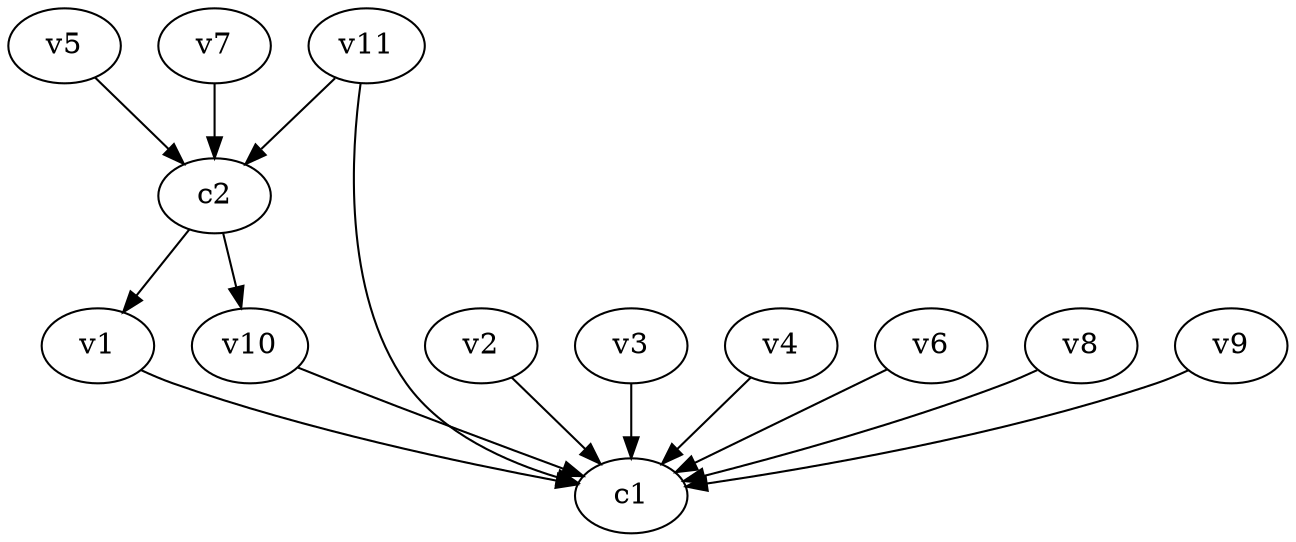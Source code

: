 strict digraph  {
c1;
c2;
v1;
v2;
v3;
v4;
v5;
v6;
v7;
v8;
v9;
v10;
v11;
c2 -> v1  [weight=1];
c2 -> v10  [weight=1];
v1 -> c1  [weight=1];
v2 -> c1  [weight=1];
v3 -> c1  [weight=1];
v4 -> c1  [weight=1];
v5 -> c2  [weight=1];
v6 -> c1  [weight=1];
v7 -> c2  [weight=1];
v8 -> c1  [weight=1];
v9 -> c1  [weight=1];
v10 -> c1  [weight=1];
v11 -> c2  [weight=1];
v11 -> c1  [weight=1];
}
